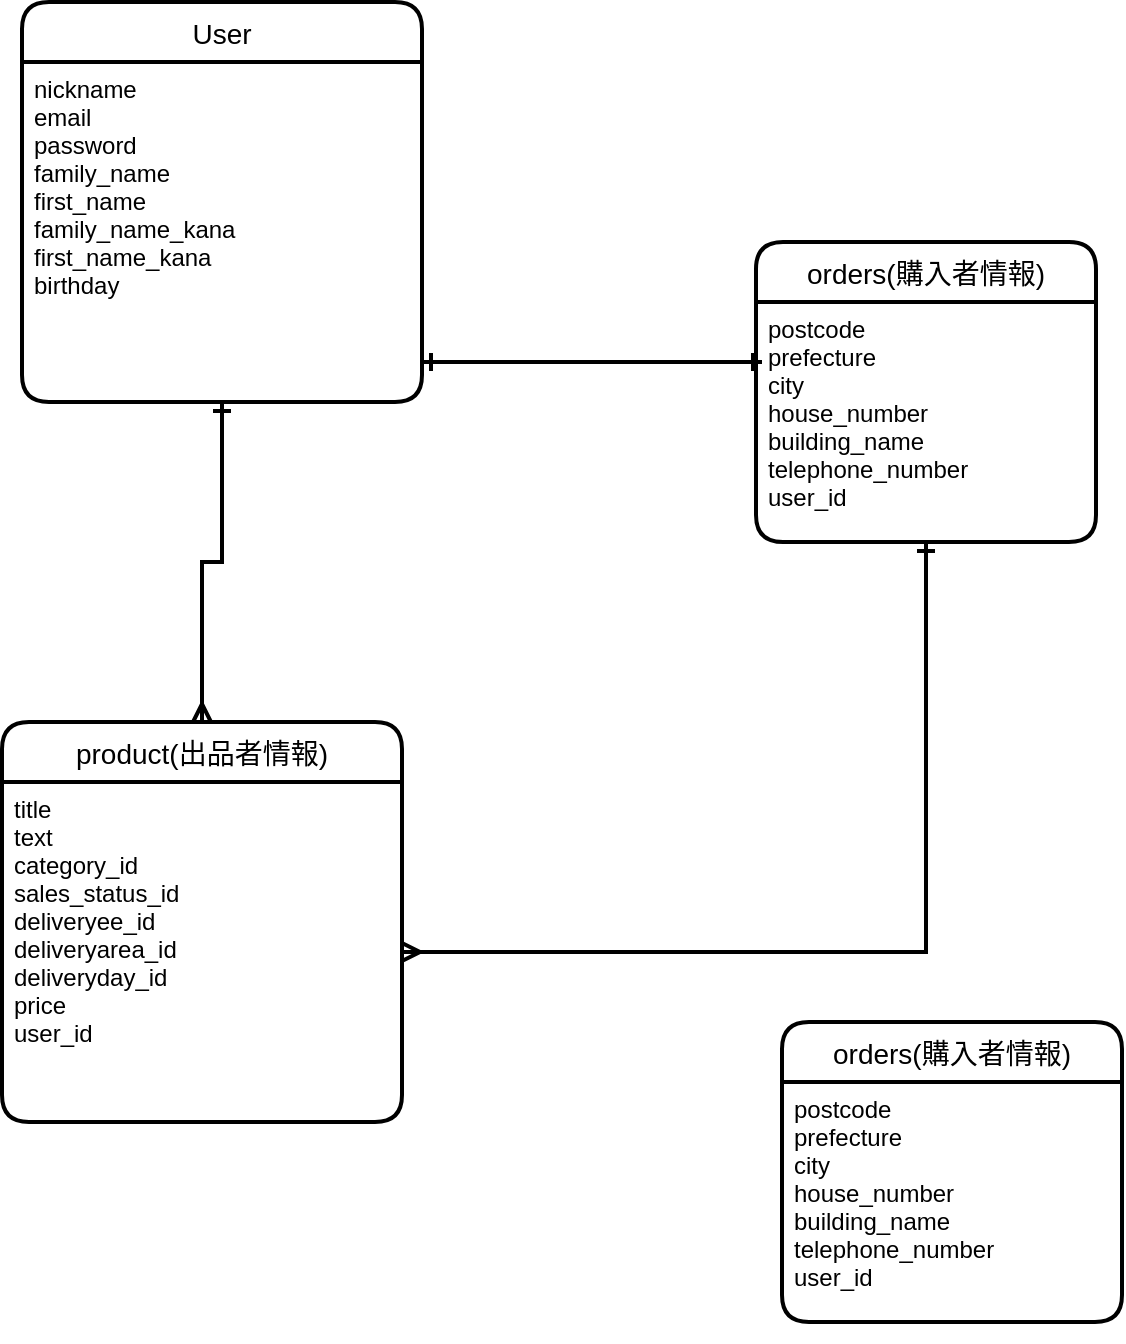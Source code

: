 <mxfile version="13.6.5">
    <diagram id="W1kFi4G8iuPFWtpWXeOg" name="ページ1">
        <mxGraphModel dx="1297" dy="739" grid="1" gridSize="10" guides="1" tooltips="1" connect="1" arrows="1" fold="1" page="1" pageScale="1" pageWidth="827" pageHeight="1169" math="0" shadow="0">
            <root>
                <object label="" User="e-mail" id="0">
                    <mxCell/>
                </object>
                <mxCell id="1" parent="0"/>
                <mxCell id="99" style="edgeStyle=orthogonalEdgeStyle;rounded=0;orthogonalLoop=1;jettySize=auto;html=1;entryX=0.5;entryY=0;entryDx=0;entryDy=0;startArrow=ERone;startFill=0;endArrow=ERmany;endFill=0;strokeColor=#000000;strokeWidth=2;fontFamily=Helvetica;fontSize=13;" edge="1" parent="1" source="74" target="80">
                    <mxGeometry relative="1" as="geometry"/>
                </mxCell>
                <object label="User" id="74">
                    <mxCell style="swimlane;childLayout=stackLayout;horizontal=1;startSize=30;horizontalStack=0;rounded=1;fontSize=14;fontStyle=0;strokeWidth=2;resizeParent=0;resizeLast=1;shadow=0;dashed=0;align=center;fontFamily=Helvetica;" parent="1" vertex="1">
                        <mxGeometry x="40" y="20" width="200" height="200" as="geometry">
                            <mxRectangle x="40" y="80" width="70" height="30" as="alternateBounds"/>
                        </mxGeometry>
                    </mxCell>
                </object>
                <mxCell id="75" value="nickname&#10;email&#10;password&#10;family_name&#10;first_name&#10;family_name_kana&#10;first_name_kana&#10;birthday&#10;&#10;" style="align=left;strokeColor=none;fillColor=none;spacingLeft=4;fontSize=12;verticalAlign=top;resizable=0;rotatable=0;part=1;" parent="74" vertex="1">
                    <mxGeometry y="30" width="200" height="170" as="geometry"/>
                </mxCell>
                <mxCell id="115" style="edgeStyle=orthogonalEdgeStyle;rounded=0;orthogonalLoop=1;jettySize=auto;html=1;exitX=1;exitY=0.5;exitDx=0;exitDy=0;entryX=0.5;entryY=1;entryDx=0;entryDy=0;startArrow=ERmany;startFill=0;endArrow=ERone;endFill=0;strokeColor=#000000;strokeWidth=2;fontFamily=Helvetica;fontSize=13;" edge="1" parent="1" source="81" target="85">
                    <mxGeometry relative="1" as="geometry"/>
                </mxCell>
                <mxCell id="96" style="edgeStyle=orthogonalEdgeStyle;rounded=0;orthogonalLoop=1;jettySize=auto;html=1;exitX=1;exitY=0.25;exitDx=0;exitDy=0;fontFamily=Helvetica;fontSize=13;startArrow=ERone;startFill=0;endArrow=ERone;endFill=0;strokeWidth=2;" edge="1" parent="1">
                    <mxGeometry relative="1" as="geometry">
                        <mxPoint x="410" y="200" as="targetPoint"/>
                        <mxPoint x="240" y="200" as="sourcePoint"/>
                        <Array as="points">
                            <mxPoint x="260" y="200"/>
                            <mxPoint x="260" y="200"/>
                        </Array>
                    </mxGeometry>
                </mxCell>
                <object label="orders(購入者情報)" id="118">
                    <mxCell style="swimlane;childLayout=stackLayout;horizontal=1;startSize=30;horizontalStack=0;rounded=1;fontSize=14;fontStyle=0;strokeWidth=2;resizeParent=0;resizeLast=1;shadow=0;dashed=0;align=center;fontFamily=Helvetica;" vertex="1" parent="1">
                        <mxGeometry x="420" y="530" width="170" height="150" as="geometry">
                            <mxRectangle x="40" y="80" width="70" height="30" as="alternateBounds"/>
                        </mxGeometry>
                    </mxCell>
                </object>
                <mxCell id="119" value="postcode&#10;prefecture&#10;city&#10;house_number&#10;building_name&#10;telephone_number&#10;user_id" style="align=left;strokeColor=none;fillColor=none;spacingLeft=4;fontSize=12;verticalAlign=top;resizable=0;rotatable=0;part=1;" vertex="1" parent="118">
                    <mxGeometry y="30" width="170" height="120" as="geometry"/>
                </mxCell>
                <mxCell id="120" style="edgeStyle=orthogonalEdgeStyle;rounded=0;orthogonalLoop=1;jettySize=auto;html=1;exitX=0.5;exitY=1;exitDx=0;exitDy=0;startArrow=ERmany;startFill=0;endArrow=ERone;endFill=0;strokeColor=#000000;strokeWidth=2;fontFamily=Helvetica;fontSize=13;" edge="1" parent="118" source="119" target="119">
                    <mxGeometry relative="1" as="geometry"/>
                </mxCell>
                <object label="orders(購入者情報)" id="84">
                    <mxCell style="swimlane;childLayout=stackLayout;horizontal=1;startSize=30;horizontalStack=0;rounded=1;fontSize=14;fontStyle=0;strokeWidth=2;resizeParent=0;resizeLast=1;shadow=0;dashed=0;align=center;fontFamily=Helvetica;" vertex="1" parent="1">
                        <mxGeometry x="407" y="140" width="170" height="150" as="geometry">
                            <mxRectangle x="40" y="80" width="70" height="30" as="alternateBounds"/>
                        </mxGeometry>
                    </mxCell>
                </object>
                <mxCell id="85" value="postcode&#10;prefecture&#10;city&#10;house_number&#10;building_name&#10;telephone_number&#10;user_id" style="align=left;strokeColor=none;fillColor=none;spacingLeft=4;fontSize=12;verticalAlign=top;resizable=0;rotatable=0;part=1;" vertex="1" parent="84">
                    <mxGeometry y="30" width="170" height="120" as="geometry"/>
                </mxCell>
                <mxCell id="113" style="edgeStyle=orthogonalEdgeStyle;rounded=0;orthogonalLoop=1;jettySize=auto;html=1;exitX=0.5;exitY=1;exitDx=0;exitDy=0;startArrow=ERmany;startFill=0;endArrow=ERone;endFill=0;strokeColor=#000000;strokeWidth=2;fontFamily=Helvetica;fontSize=13;" edge="1" parent="84" source="85" target="85">
                    <mxGeometry relative="1" as="geometry"/>
                </mxCell>
                <object label="product(出品者情報)" id="80">
                    <mxCell style="swimlane;childLayout=stackLayout;horizontal=1;startSize=30;horizontalStack=0;rounded=1;fontSize=14;fontStyle=0;strokeWidth=2;resizeParent=0;resizeLast=1;shadow=0;dashed=0;align=center;fontFamily=Helvetica;" vertex="1" parent="1">
                        <mxGeometry x="30" y="380" width="200" height="200" as="geometry">
                            <mxRectangle x="40" y="80" width="70" height="30" as="alternateBounds"/>
                        </mxGeometry>
                    </mxCell>
                </object>
                <mxCell id="81" value="title&#10;text&#10;category_id&#10;sales_status_id&#10;deliveryee_id&#10;deliveryarea_id&#10;deliveryday_id&#10;price&#10;user_id" style="align=left;strokeColor=none;fillColor=none;spacingLeft=4;fontSize=12;verticalAlign=top;resizable=0;rotatable=0;part=1;" vertex="1" parent="80">
                    <mxGeometry y="30" width="200" height="170" as="geometry"/>
                </mxCell>
            </root>
        </mxGraphModel>
    </diagram>
</mxfile>